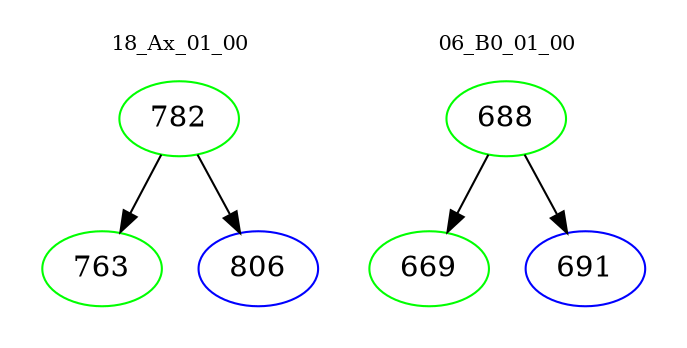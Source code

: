 digraph{
subgraph cluster_0 {
color = white
label = "18_Ax_01_00";
fontsize=10;
T0_782 [label="782", color="green"]
T0_782 -> T0_763 [color="black"]
T0_763 [label="763", color="green"]
T0_782 -> T0_806 [color="black"]
T0_806 [label="806", color="blue"]
}
subgraph cluster_1 {
color = white
label = "06_B0_01_00";
fontsize=10;
T1_688 [label="688", color="green"]
T1_688 -> T1_669 [color="black"]
T1_669 [label="669", color="green"]
T1_688 -> T1_691 [color="black"]
T1_691 [label="691", color="blue"]
}
}
